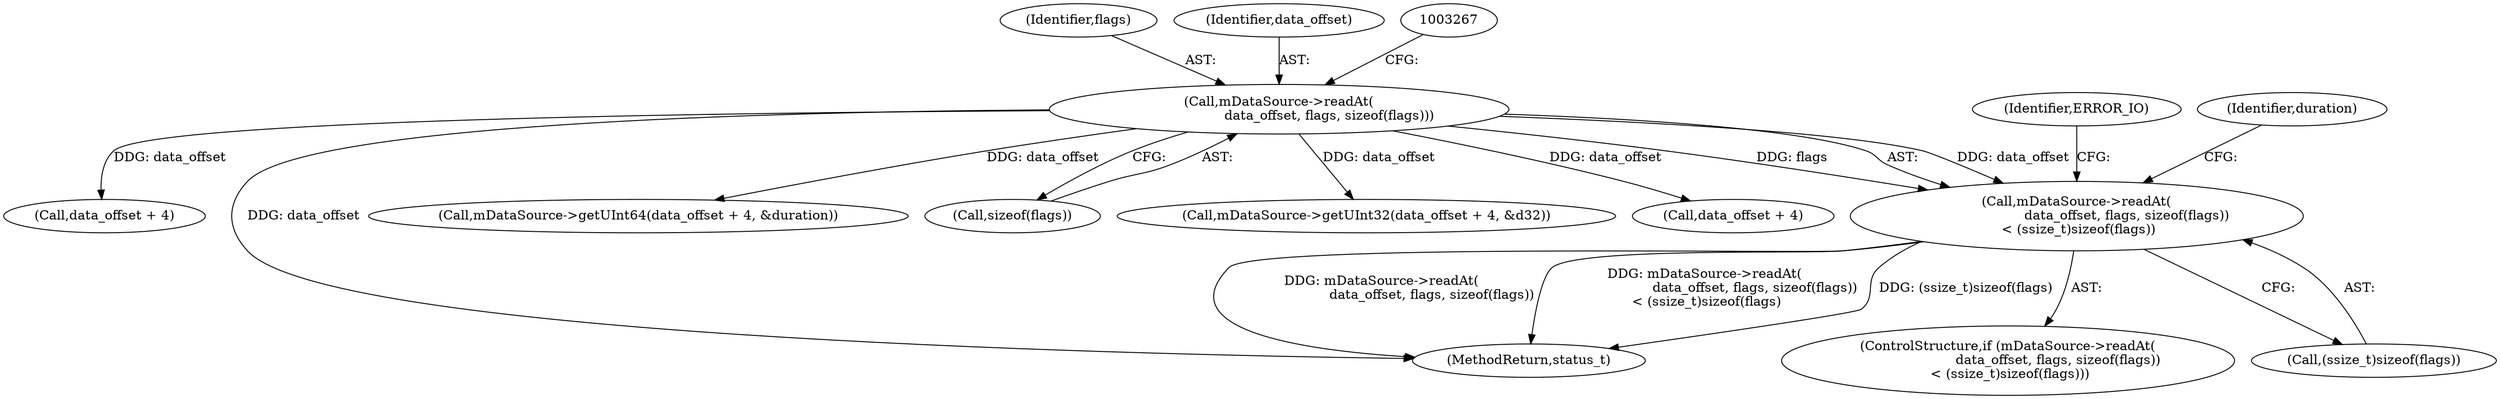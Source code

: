 digraph "0_Android_8a3a2f6ea7defe1a81bb32b3c9f3537f84749b9d@API" {
"1003260" [label="(Call,mDataSource->readAt(\n                        data_offset, flags, sizeof(flags))\n < (ssize_t)sizeof(flags))"];
"1003261" [label="(Call,mDataSource->readAt(\n                        data_offset, flags, sizeof(flags)))"];
"1003272" [label="(Identifier,ERROR_IO)"];
"1003263" [label="(Identifier,flags)"];
"1003315" [label="(Call,data_offset + 4)"];
"1003923" [label="(MethodReturn,status_t)"];
"1003262" [label="(Identifier,data_offset)"];
"1003261" [label="(Call,mDataSource->readAt(\n                        data_offset, flags, sizeof(flags)))"];
"1003291" [label="(Call,mDataSource->getUInt64(data_offset + 4, &duration))"];
"1003264" [label="(Call,sizeof(flags))"];
"1003314" [label="(Call,mDataSource->getUInt32(data_offset + 4, &d32))"];
"1003259" [label="(ControlStructure,if (mDataSource->readAt(\n                        data_offset, flags, sizeof(flags))\n < (ssize_t)sizeof(flags)))"];
"1003266" [label="(Call,(ssize_t)sizeof(flags))"];
"1003260" [label="(Call,mDataSource->readAt(\n                        data_offset, flags, sizeof(flags))\n < (ssize_t)sizeof(flags))"];
"1003275" [label="(Identifier,duration)"];
"1003292" [label="(Call,data_offset + 4)"];
"1003260" -> "1003259"  [label="AST: "];
"1003260" -> "1003266"  [label="CFG: "];
"1003261" -> "1003260"  [label="AST: "];
"1003266" -> "1003260"  [label="AST: "];
"1003272" -> "1003260"  [label="CFG: "];
"1003275" -> "1003260"  [label="CFG: "];
"1003260" -> "1003923"  [label="DDG: (ssize_t)sizeof(flags)"];
"1003260" -> "1003923"  [label="DDG: mDataSource->readAt(\n                        data_offset, flags, sizeof(flags))"];
"1003260" -> "1003923"  [label="DDG: mDataSource->readAt(\n                        data_offset, flags, sizeof(flags))\n < (ssize_t)sizeof(flags)"];
"1003261" -> "1003260"  [label="DDG: data_offset"];
"1003261" -> "1003260"  [label="DDG: flags"];
"1003261" -> "1003264"  [label="CFG: "];
"1003262" -> "1003261"  [label="AST: "];
"1003263" -> "1003261"  [label="AST: "];
"1003264" -> "1003261"  [label="AST: "];
"1003267" -> "1003261"  [label="CFG: "];
"1003261" -> "1003923"  [label="DDG: data_offset"];
"1003261" -> "1003291"  [label="DDG: data_offset"];
"1003261" -> "1003292"  [label="DDG: data_offset"];
"1003261" -> "1003314"  [label="DDG: data_offset"];
"1003261" -> "1003315"  [label="DDG: data_offset"];
}
